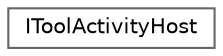 digraph "Graphical Class Hierarchy"
{
 // INTERACTIVE_SVG=YES
 // LATEX_PDF_SIZE
  bgcolor="transparent";
  edge [fontname=Helvetica,fontsize=10,labelfontname=Helvetica,labelfontsize=10];
  node [fontname=Helvetica,fontsize=10,shape=box,height=0.2,width=0.4];
  rankdir="LR";
  Node0 [id="Node000000",label="IToolActivityHost",height=0.2,width=0.4,color="grey40", fillcolor="white", style="filled",URL="$dd/d7e/classIToolActivityHost.html",tooltip="A tool activity is a sort of \"sub-tool\" used to break apart functionality in tools that provide suppo..."];
}
